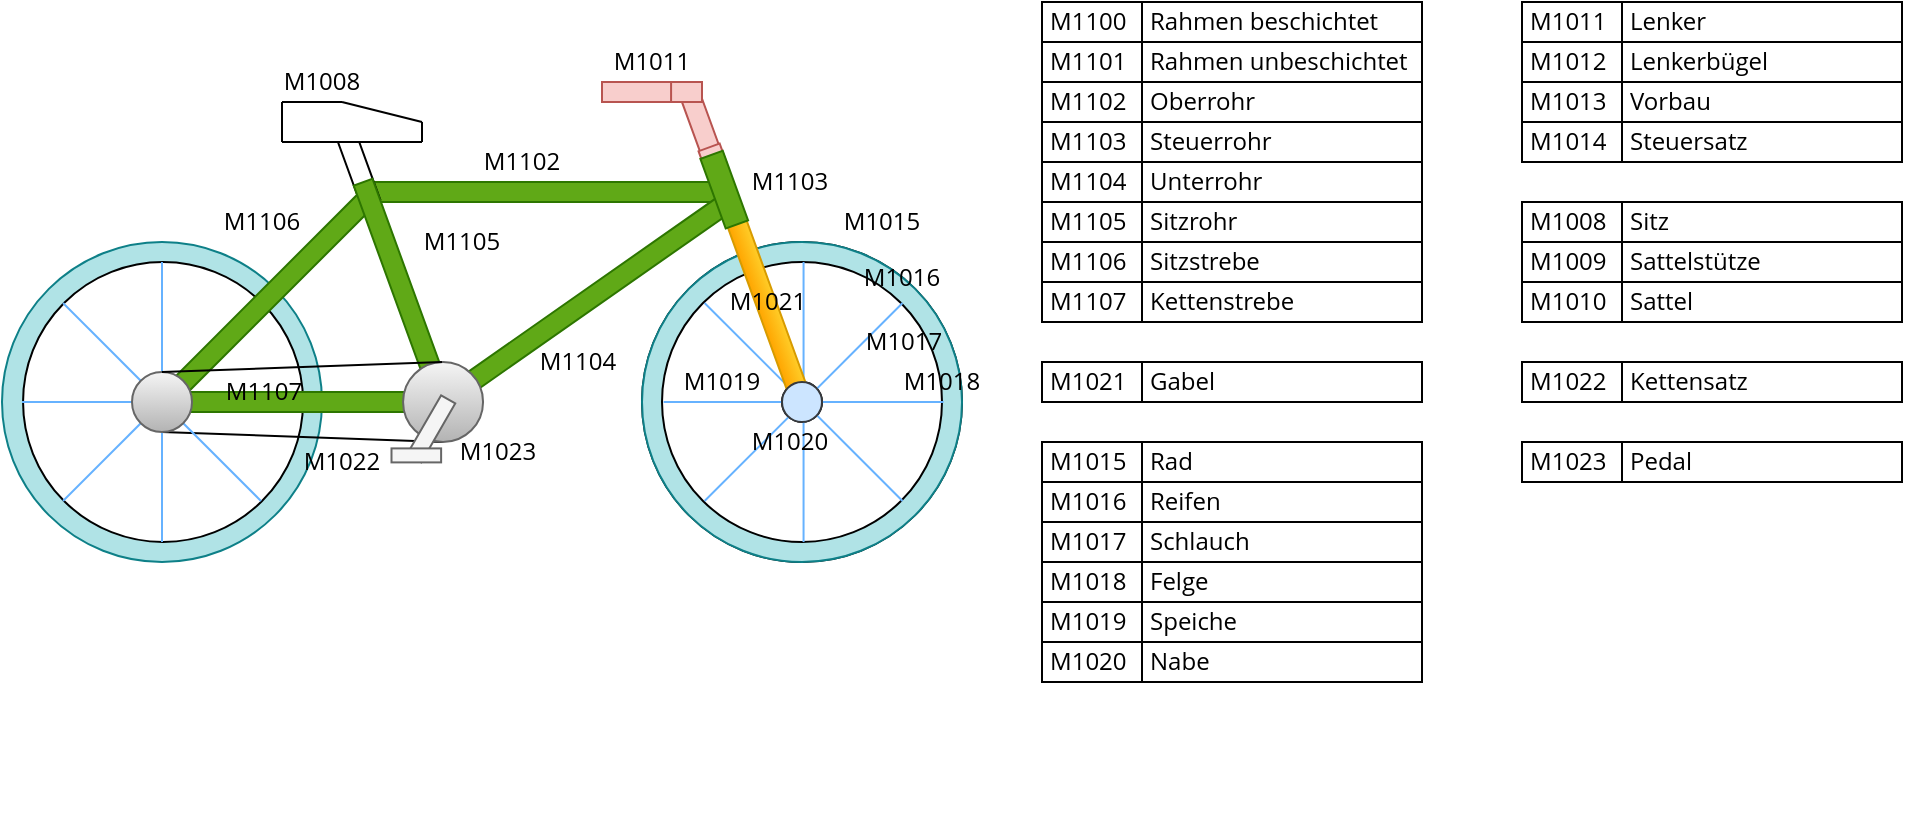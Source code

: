 <mxfile version="13.7.9" type="device"><diagram id="Yoz18WrX2JiBd4pSXsbw" name="Seite-1"><mxGraphModel dx="1102" dy="574" grid="1" gridSize="10" guides="1" tooltips="1" connect="1" arrows="1" fold="1" page="1" pageScale="1" pageWidth="827" pageHeight="1169" math="0" shadow="0"><root><mxCell id="0"/><mxCell id="1" parent="0"/><mxCell id="HeZasuppvlBoS_Fop48x-3" value="" style="rounded=0;whiteSpace=wrap;html=1;align=left;rotation=70;fillColor=#f8cecc;strokeColor=#b85450;fontFamily=Open Sans;fontSize=12;" parent="1" vertex="1"><mxGeometry x="371.49" y="141.18" width="39.4" height="10" as="geometry"/></mxCell><mxCell id="tsj-NuK7oHNZiTiSbq7v-39" value="" style="rounded=0;whiteSpace=wrap;html=1;align=left;fillColor=#60a917;strokeColor=#2D7600;fontColor=#ffffff;fontFamily=Open Sans;fontSize=12;" parent="1" vertex="1"><mxGeometry x="220" y="170" width="180" height="10" as="geometry"/></mxCell><mxCell id="tsj-NuK7oHNZiTiSbq7v-5" value="" style="group;fontFamily=Open Sans;fontSize=12;" parent="1" vertex="1" connectable="0"><mxGeometry x="360" y="200" width="170" height="160" as="geometry"/></mxCell><mxCell id="tsj-NuK7oHNZiTiSbq7v-6" value="" style="ellipse;whiteSpace=wrap;html=1;aspect=fixed;fontFamily=Open Sans;fontSize=12;" parent="tsj-NuK7oHNZiTiSbq7v-5" vertex="1"><mxGeometry width="160" height="160" as="geometry"/></mxCell><mxCell id="tsj-NuK7oHNZiTiSbq7v-7" value="" style="ellipse;whiteSpace=wrap;html=1;aspect=fixed;fontFamily=Open Sans;fontSize=12;" parent="tsj-NuK7oHNZiTiSbq7v-5" vertex="1"><mxGeometry x="10" y="10" width="140" height="140" as="geometry"/></mxCell><mxCell id="tsj-NuK7oHNZiTiSbq7v-12" value="2" style="group;fontFamily=Open Sans;fontSize=12;" parent="tsj-NuK7oHNZiTiSbq7v-5" vertex="1" connectable="0"><mxGeometry width="170" height="160" as="geometry"/></mxCell><mxCell id="tsj-NuK7oHNZiTiSbq7v-13" value="" style="ellipse;whiteSpace=wrap;html=1;aspect=fixed;fillColor=#b0e3e6;strokeColor=#0e8088;fontFamily=Open Sans;fontSize=12;" parent="tsj-NuK7oHNZiTiSbq7v-12" vertex="1"><mxGeometry width="160" height="160" as="geometry"/></mxCell><mxCell id="tsj-NuK7oHNZiTiSbq7v-14" value="" style="ellipse;whiteSpace=wrap;html=1;aspect=fixed;fontFamily=Open Sans;fontSize=12;" parent="tsj-NuK7oHNZiTiSbq7v-12" vertex="1"><mxGeometry x="10" y="10" width="140" height="140" as="geometry"/></mxCell><mxCell id="tsj-NuK7oHNZiTiSbq7v-15" value="" style="ellipse;whiteSpace=wrap;html=1;aspect=fixed;fontFamily=Open Sans;fontSize=12;" parent="tsj-NuK7oHNZiTiSbq7v-12" vertex="1"><mxGeometry x="70" y="70" width="20" height="20" as="geometry"/></mxCell><mxCell id="HeZasuppvlBoS_Fop48x-28" value="" style="group;fontFamily=Open Sans;fontSize=12;" parent="tsj-NuK7oHNZiTiSbq7v-12" vertex="1" connectable="0"><mxGeometry x="10.78" y="10" width="140" height="140" as="geometry"/></mxCell><mxCell id="HeZasuppvlBoS_Fop48x-29" value="" style="endArrow=none;html=1;exitX=0;exitY=1;exitDx=0;exitDy=0;entryX=1;entryY=0;entryDx=0;entryDy=0;strokeColor=#66B2FF;fontFamily=Open Sans;fontSize=12;" parent="HeZasuppvlBoS_Fop48x-28" edge="1"><mxGeometry width="50" height="50" relative="1" as="geometry"><mxPoint x="20.503" y="119.497" as="sourcePoint"/><mxPoint x="119.497" y="20.503" as="targetPoint"/></mxGeometry></mxCell><mxCell id="HeZasuppvlBoS_Fop48x-30" value="" style="endArrow=none;html=1;entryX=0;entryY=0;entryDx=0;entryDy=0;exitX=1;exitY=1;exitDx=0;exitDy=0;strokeColor=#66B2FF;fontFamily=Open Sans;fontSize=12;" parent="HeZasuppvlBoS_Fop48x-28" edge="1"><mxGeometry width="50" height="50" relative="1" as="geometry"><mxPoint x="119.497" y="119.497" as="sourcePoint"/><mxPoint x="20.503" y="20.503" as="targetPoint"/></mxGeometry></mxCell><mxCell id="HeZasuppvlBoS_Fop48x-31" value="" style="endArrow=none;html=1;exitX=0;exitY=0.5;exitDx=0;exitDy=0;entryX=1;entryY=0.5;entryDx=0;entryDy=0;strokeColor=#66B2FF;fontFamily=Open Sans;fontSize=12;" parent="HeZasuppvlBoS_Fop48x-28" edge="1"><mxGeometry width="50" height="50" relative="1" as="geometry"><mxPoint y="70" as="sourcePoint"/><mxPoint x="140" y="70" as="targetPoint"/></mxGeometry></mxCell><mxCell id="HeZasuppvlBoS_Fop48x-32" value="" style="endArrow=none;html=1;entryX=0.5;entryY=0;entryDx=0;entryDy=0;exitX=0.5;exitY=1;exitDx=0;exitDy=0;strokeColor=#66B2FF;fontFamily=Open Sans;fontSize=12;" parent="HeZasuppvlBoS_Fop48x-28" edge="1"><mxGeometry width="50" height="50" relative="1" as="geometry"><mxPoint x="70" y="140" as="sourcePoint"/><mxPoint x="70" as="targetPoint"/></mxGeometry></mxCell><mxCell id="tsj-NuK7oHNZiTiSbq7v-25" value="" style="rounded=0;whiteSpace=wrap;html=1;align=left;rotation=70;gradientColor=#ffa500;fillColor=#ffcd28;strokeColor=#d79b00;fontFamily=Open Sans;fontSize=12;" parent="tsj-NuK7oHNZiTiSbq7v-12" vertex="1"><mxGeometry x="10.78" y="27.56" width="103.92" height="10" as="geometry"/></mxCell><mxCell id="tsj-NuK7oHNZiTiSbq7v-65" value="" style="ellipse;whiteSpace=wrap;html=1;aspect=fixed;align=left;fillColor=#cce5ff;strokeColor=#36393d;fontFamily=Open Sans;fontSize=12;" parent="tsj-NuK7oHNZiTiSbq7v-12" vertex="1"><mxGeometry x="70" y="70" width="20" height="20" as="geometry"/></mxCell><mxCell id="X4fpDZaA_0dJKyTyH7Ew-74" value="&lt;span style=&quot;text-align: left&quot;&gt;M1017&lt;/span&gt;" style="text;html=1;strokeColor=none;fillColor=none;align=center;verticalAlign=middle;whiteSpace=wrap;rounded=0;fontFamily=Open Sans;fontSize=12;" parent="tsj-NuK7oHNZiTiSbq7v-12" vertex="1"><mxGeometry x="110.78" y="40" width="40" height="20" as="geometry"/></mxCell><mxCell id="X4fpDZaA_0dJKyTyH7Ew-75" value="&lt;span style=&quot;text-align: left&quot;&gt;M1019&lt;/span&gt;" style="text;html=1;strokeColor=none;fillColor=none;align=center;verticalAlign=middle;whiteSpace=wrap;rounded=0;fontFamily=Open Sans;fontSize=12;" parent="tsj-NuK7oHNZiTiSbq7v-12" vertex="1"><mxGeometry x="20" y="60" width="40" height="20" as="geometry"/></mxCell><mxCell id="X4fpDZaA_0dJKyTyH7Ew-100" value="&lt;span style=&quot;text-align: left&quot;&gt;M1016&lt;/span&gt;" style="text;html=1;strokeColor=none;fillColor=none;align=center;verticalAlign=middle;whiteSpace=wrap;rounded=0;fontFamily=Open Sans;fontSize=12;" parent="tsj-NuK7oHNZiTiSbq7v-12" vertex="1"><mxGeometry x="110" y="7.56" width="40" height="20" as="geometry"/></mxCell><mxCell id="X4fpDZaA_0dJKyTyH7Ew-102" value="&lt;span style=&quot;text-align: left&quot;&gt;M1020&lt;/span&gt;" style="text;html=1;strokeColor=none;fillColor=none;align=center;verticalAlign=middle;whiteSpace=wrap;rounded=0;fontFamily=Open Sans;fontSize=12;" parent="tsj-NuK7oHNZiTiSbq7v-12" vertex="1"><mxGeometry x="54" y="90" width="40" height="20" as="geometry"/></mxCell><mxCell id="X4fpDZaA_0dJKyTyH7Ew-185" value="&lt;span style=&quot;text-align: left&quot;&gt;M1021&lt;/span&gt;" style="text;html=1;strokeColor=none;fillColor=none;align=center;verticalAlign=middle;whiteSpace=wrap;rounded=0;fontFamily=Open Sans;fontSize=12;" parent="tsj-NuK7oHNZiTiSbq7v-12" vertex="1"><mxGeometry x="42.74" y="20" width="40" height="20" as="geometry"/></mxCell><mxCell id="UqlRWwX7aSfccptAzVpu-13" value="&lt;span style=&quot;text-align: left&quot;&gt;M1018&lt;/span&gt;" style="text;html=1;strokeColor=none;fillColor=none;align=center;verticalAlign=middle;whiteSpace=wrap;rounded=0;fontFamily=Open Sans;fontSize=12;" vertex="1" parent="tsj-NuK7oHNZiTiSbq7v-12"><mxGeometry x="130" y="60" width="40" height="20" as="geometry"/></mxCell><mxCell id="tsj-NuK7oHNZiTiSbq7v-4" value="" style="group" parent="1" vertex="1" connectable="0"><mxGeometry x="40" y="200" width="400" height="290" as="geometry"/></mxCell><mxCell id="HeZasuppvlBoS_Fop48x-4" value="" style="rounded=0;whiteSpace=wrap;html=1;align=left;rotation=70;fontFamily=Open Sans;fontSize=12;" parent="tsj-NuK7oHNZiTiSbq7v-4" vertex="1"><mxGeometry x="159.56" y="-41.93" width="37" height="10" as="geometry"/></mxCell><mxCell id="tsj-NuK7oHNZiTiSbq7v-2" value="" style="ellipse;whiteSpace=wrap;html=1;aspect=fixed;fillColor=#b0e3e6;strokeColor=#0e8088;" parent="tsj-NuK7oHNZiTiSbq7v-4" vertex="1"><mxGeometry width="160" height="160" as="geometry"/></mxCell><mxCell id="tsj-NuK7oHNZiTiSbq7v-3" value="" style="ellipse;whiteSpace=wrap;html=1;aspect=fixed;" parent="tsj-NuK7oHNZiTiSbq7v-4" vertex="1"><mxGeometry x="10.526" y="10" width="140" height="140" as="geometry"/></mxCell><mxCell id="tsj-NuK7oHNZiTiSbq7v-19" value="" style="ellipse;whiteSpace=wrap;html=1;aspect=fixed;fontFamily=Open Sans;fontSize=12;" parent="tsj-NuK7oHNZiTiSbq7v-4" vertex="1"><mxGeometry x="70.53" y="70" width="20" height="20" as="geometry"/></mxCell><mxCell id="tsj-NuK7oHNZiTiSbq7v-33" value="" style="ellipse;whiteSpace=wrap;html=1;aspect=fixed;fontFamily=Open Sans;fontSize=12;" parent="tsj-NuK7oHNZiTiSbq7v-4" vertex="1"><mxGeometry x="210.53" y="70" width="20" height="20" as="geometry"/></mxCell><mxCell id="tsj-NuK7oHNZiTiSbq7v-43" value="" style="rounded=0;whiteSpace=wrap;html=1;align=left;rotation=-35;fillColor=#60a917;strokeColor=#2D7600;fontColor=#ffffff;fontFamily=Open Sans;fontSize=12;" parent="tsj-NuK7oHNZiTiSbq7v-4" vertex="1"><mxGeometry x="210.42" y="24.2" width="164.68" height="10" as="geometry"/></mxCell><mxCell id="tsj-NuK7oHNZiTiSbq7v-53" value="&lt;span style=&quot;text-align: left&quot;&gt;M1104&lt;/span&gt;" style="text;html=1;strokeColor=none;fillColor=none;align=center;verticalAlign=middle;whiteSpace=wrap;rounded=0;fontFamily=Open Sans;fontSize=12;" parent="tsj-NuK7oHNZiTiSbq7v-4" vertex="1"><mxGeometry x="267.72" y="50" width="40" height="20" as="geometry"/></mxCell><mxCell id="HeZasuppvlBoS_Fop48x-6" value="" style="endArrow=none;html=1;exitX=0.5;exitY=1;exitDx=0;exitDy=0;entryX=0.5;entryY=1;entryDx=0;entryDy=0;fontFamily=Open Sans;fontSize=12;" parent="tsj-NuK7oHNZiTiSbq7v-4" source="tsj-NuK7oHNZiTiSbq7v-45" target="tsj-NuK7oHNZiTiSbq7v-44" edge="1"><mxGeometry width="50" height="50" relative="1" as="geometry"><mxPoint x="70.53" y="105" as="sourcePoint"/><mxPoint x="210.53" y="105" as="targetPoint"/></mxGeometry></mxCell><mxCell id="HeZasuppvlBoS_Fop48x-23" value="" style="group" parent="tsj-NuK7oHNZiTiSbq7v-4" vertex="1" connectable="0"><mxGeometry x="10" y="10" width="140" height="140" as="geometry"/></mxCell><mxCell id="HeZasuppvlBoS_Fop48x-24" value="" style="endArrow=none;html=1;exitX=0;exitY=1;exitDx=0;exitDy=0;entryX=1;entryY=0;entryDx=0;entryDy=0;strokeColor=#66B2FF;" parent="HeZasuppvlBoS_Fop48x-23" edge="1"><mxGeometry width="50" height="50" relative="1" as="geometry"><mxPoint x="20.503" y="119.497" as="sourcePoint"/><mxPoint x="119.497" y="20.503" as="targetPoint"/></mxGeometry></mxCell><mxCell id="HeZasuppvlBoS_Fop48x-25" value="" style="endArrow=none;html=1;entryX=0;entryY=0;entryDx=0;entryDy=0;exitX=1;exitY=1;exitDx=0;exitDy=0;strokeColor=#66B2FF;" parent="HeZasuppvlBoS_Fop48x-23" edge="1"><mxGeometry width="50" height="50" relative="1" as="geometry"><mxPoint x="119.497" y="119.497" as="sourcePoint"/><mxPoint x="20.503" y="20.503" as="targetPoint"/></mxGeometry></mxCell><mxCell id="HeZasuppvlBoS_Fop48x-26" value="" style="endArrow=none;html=1;exitX=0;exitY=0.5;exitDx=0;exitDy=0;entryX=1;entryY=0.5;entryDx=0;entryDy=0;strokeColor=#66B2FF;" parent="HeZasuppvlBoS_Fop48x-23" edge="1"><mxGeometry width="50" height="50" relative="1" as="geometry"><mxPoint y="70" as="sourcePoint"/><mxPoint x="140" y="70" as="targetPoint"/></mxGeometry></mxCell><mxCell id="HeZasuppvlBoS_Fop48x-27" value="" style="endArrow=none;html=1;entryX=0.5;entryY=0;entryDx=0;entryDy=0;exitX=0.5;exitY=1;exitDx=0;exitDy=0;strokeColor=#66B2FF;fontFamily=Open Sans;fontSize=12;" parent="HeZasuppvlBoS_Fop48x-23" edge="1"><mxGeometry width="50" height="50" relative="1" as="geometry"><mxPoint x="70" y="140" as="sourcePoint"/><mxPoint x="70" as="targetPoint"/></mxGeometry></mxCell><mxCell id="tsj-NuK7oHNZiTiSbq7v-37" value="" style="rounded=0;whiteSpace=wrap;html=1;align=left;rotation=-45;fillColor=#60a917;strokeColor=#2D7600;fontColor=#ffffff;fontFamily=Open Sans;fontSize=12;" parent="tsj-NuK7oHNZiTiSbq7v-4" vertex="1"><mxGeometry x="59.63" y="22.88" width="147" height="10" as="geometry"/></mxCell><mxCell id="tsj-NuK7oHNZiTiSbq7v-21" value="" style="rounded=0;whiteSpace=wrap;html=1;fillColor=#60a917;strokeColor=#2D7600;fontColor=#ffffff;fontFamily=Open Sans;fontSize=12;" parent="tsj-NuK7oHNZiTiSbq7v-4" vertex="1"><mxGeometry x="90.53" y="75" width="120" height="10" as="geometry"/></mxCell><mxCell id="tsj-NuK7oHNZiTiSbq7v-45" value="" style="ellipse;whiteSpace=wrap;html=1;aspect=fixed;align=left;fillColor=#f5f5f5;strokeColor=#666666;gradientColor=#b3b3b3;fontFamily=Open Sans;fontSize=12;" parent="tsj-NuK7oHNZiTiSbq7v-4" vertex="1"><mxGeometry x="65" y="65" width="30" height="30" as="geometry"/></mxCell><mxCell id="tsj-NuK7oHNZiTiSbq7v-64" value="&lt;span style=&quot;text-align: left&quot;&gt;M1107&lt;/span&gt;" style="text;html=1;strokeColor=none;fillColor=none;align=center;verticalAlign=middle;whiteSpace=wrap;rounded=0;fontFamily=Open Sans;fontSize=12;" parent="tsj-NuK7oHNZiTiSbq7v-4" vertex="1"><mxGeometry x="110.53" y="65" width="40" height="20" as="geometry"/></mxCell><mxCell id="tsj-NuK7oHNZiTiSbq7v-34" value="" style="rounded=0;whiteSpace=wrap;html=1;align=left;rotation=70;fillColor=#60a917;strokeColor=#2D7600;fontColor=#ffffff;fontFamily=Open Sans;fontSize=12;" parent="tsj-NuK7oHNZiTiSbq7v-4" vertex="1"><mxGeometry x="141.82" y="20.38" width="117.72" height="10" as="geometry"/></mxCell><mxCell id="tsj-NuK7oHNZiTiSbq7v-44" value="" style="ellipse;whiteSpace=wrap;html=1;aspect=fixed;align=left;fillColor=#f5f5f5;strokeColor=#666666;gradientColor=#b3b3b3;fontFamily=Open Sans;fontSize=12;" parent="tsj-NuK7oHNZiTiSbq7v-4" vertex="1"><mxGeometry x="200.53" y="60" width="40" height="40" as="geometry"/></mxCell><mxCell id="X4fpDZaA_0dJKyTyH7Ew-140" value="&lt;span style=&quot;text-align: left&quot;&gt;M1022&lt;/span&gt;" style="text;html=1;strokeColor=none;fillColor=none;align=center;verticalAlign=middle;whiteSpace=wrap;rounded=0;fontFamily=Open Sans;fontSize=12;" parent="tsj-NuK7oHNZiTiSbq7v-4" vertex="1"><mxGeometry x="150" y="100" width="40" height="20" as="geometry"/></mxCell><mxCell id="X4fpDZaA_0dJKyTyH7Ew-184" value="&lt;span style=&quot;text-align: left&quot;&gt;M1023&lt;/span&gt;" style="text;html=1;strokeColor=none;fillColor=none;align=center;verticalAlign=middle;whiteSpace=wrap;rounded=0;fontFamily=Open Sans;fontSize=12;" parent="tsj-NuK7oHNZiTiSbq7v-4" vertex="1"><mxGeometry x="227.72" y="95" width="40" height="20" as="geometry"/></mxCell><mxCell id="UqlRWwX7aSfccptAzVpu-2" value="" style="rounded=0;whiteSpace=wrap;html=1;direction=west;rotation=30;fillColor=#f5f5f5;strokeColor=#666666;fontColor=#333333;" vertex="1" parent="tsj-NuK7oHNZiTiSbq7v-4"><mxGeometry x="210.5" y="76.4" width="8.18" height="34" as="geometry"/></mxCell><mxCell id="UqlRWwX7aSfccptAzVpu-11" value="" style="rounded=0;whiteSpace=wrap;html=1;direction=west;rotation=0;fillColor=#f5f5f5;strokeColor=#666666;fontColor=#333333;" vertex="1" parent="tsj-NuK7oHNZiTiSbq7v-4"><mxGeometry x="194.75" y="103.2" width="24.81" height="7" as="geometry"/></mxCell><mxCell id="tsj-NuK7oHNZiTiSbq7v-32" value="&lt;span style=&quot;text-align: left&quot;&gt;M1103&lt;/span&gt;" style="text;html=1;strokeColor=none;fillColor=none;align=center;verticalAlign=middle;whiteSpace=wrap;rounded=0;fontFamily=Open Sans;fontSize=12;" parent="1" vertex="1"><mxGeometry x="414" y="160" width="40" height="20" as="geometry"/></mxCell><mxCell id="tsj-NuK7oHNZiTiSbq7v-46" value="" style="rounded=0;whiteSpace=wrap;html=1;align=left;fillColor=#f8cecc;strokeColor=#b85450;fontFamily=Open Sans;fontSize=12;" parent="1" vertex="1"><mxGeometry x="340" y="120" width="40" height="10" as="geometry"/></mxCell><mxCell id="tsj-NuK7oHNZiTiSbq7v-52" value="&lt;span style=&quot;text-align: left&quot;&gt;M1102&lt;/span&gt;" style="text;html=1;strokeColor=none;fillColor=none;align=center;verticalAlign=middle;whiteSpace=wrap;rounded=0;fontFamily=Open Sans;fontSize=12;" parent="1" vertex="1"><mxGeometry x="280" y="150" width="40" height="20" as="geometry"/></mxCell><mxCell id="tsj-NuK7oHNZiTiSbq7v-54" value="" style="triangle;whiteSpace=wrap;html=1;align=left;strokeColor=none;fontFamily=Open Sans;fontSize=12;" parent="1" vertex="1"><mxGeometry x="210" y="130" width="40" height="20" as="geometry"/></mxCell><mxCell id="tsj-NuK7oHNZiTiSbq7v-55" value="" style="rounded=0;whiteSpace=wrap;html=1;align=left;strokeColor=none;fontFamily=Open Sans;fontSize=12;" parent="1" vertex="1"><mxGeometry x="200" y="140" width="50" height="10" as="geometry"/></mxCell><mxCell id="tsj-NuK7oHNZiTiSbq7v-58" value="" style="endArrow=none;html=1;exitX=0;exitY=1;exitDx=0;exitDy=0;entryX=1;entryY=1;entryDx=0;entryDy=0;fontFamily=Open Sans;fontSize=12;" parent="1" target="tsj-NuK7oHNZiTiSbq7v-55" edge="1"><mxGeometry width="50" height="50" relative="1" as="geometry"><mxPoint x="180" y="150" as="sourcePoint"/><mxPoint x="310" y="140" as="targetPoint"/></mxGeometry></mxCell><mxCell id="tsj-NuK7oHNZiTiSbq7v-59" value="" style="endArrow=none;html=1;entryX=1;entryY=0;entryDx=0;entryDy=0;fontFamily=Open Sans;fontSize=12;" parent="1" target="tsj-NuK7oHNZiTiSbq7v-55" edge="1"><mxGeometry width="50" height="50" relative="1" as="geometry"><mxPoint x="250" y="150" as="sourcePoint"/><mxPoint x="310" y="140" as="targetPoint"/></mxGeometry></mxCell><mxCell id="tsj-NuK7oHNZiTiSbq7v-60" value="" style="endArrow=none;html=1;fontFamily=Open Sans;fontSize=12;" parent="1" edge="1"><mxGeometry width="50" height="50" relative="1" as="geometry"><mxPoint x="180" y="150" as="sourcePoint"/><mxPoint x="180" y="130" as="targetPoint"/></mxGeometry></mxCell><mxCell id="tsj-NuK7oHNZiTiSbq7v-61" value="" style="endArrow=none;html=1;fontFamily=Open Sans;fontSize=12;" parent="1" edge="1"><mxGeometry width="50" height="50" relative="1" as="geometry"><mxPoint x="180" y="130" as="sourcePoint"/><mxPoint x="210" y="130" as="targetPoint"/></mxGeometry></mxCell><mxCell id="tsj-NuK7oHNZiTiSbq7v-62" value="" style="endArrow=none;html=1;fontFamily=Open Sans;fontSize=12;" parent="1" edge="1"><mxGeometry width="50" height="50" relative="1" as="geometry"><mxPoint x="210" y="130" as="sourcePoint"/><mxPoint x="250" y="140" as="targetPoint"/></mxGeometry></mxCell><mxCell id="HeZasuppvlBoS_Fop48x-5" value="" style="endArrow=none;html=1;exitX=0.5;exitY=0;exitDx=0;exitDy=0;fontFamily=Open Sans;fontSize=12;" parent="1" source="tsj-NuK7oHNZiTiSbq7v-45" edge="1"><mxGeometry width="50" height="50" relative="1" as="geometry"><mxPoint x="280" y="340" as="sourcePoint"/><mxPoint x="260" y="260" as="targetPoint"/></mxGeometry></mxCell><mxCell id="X4fpDZaA_0dJKyTyH7Ew-138" value="&lt;span style=&quot;text-align: left&quot;&gt;M1011&lt;/span&gt;" style="text;html=1;strokeColor=none;fillColor=none;align=center;verticalAlign=middle;whiteSpace=wrap;rounded=0;fontFamily=Open Sans;fontSize=12;" parent="1" vertex="1"><mxGeometry x="350" y="100" width="30" height="20" as="geometry"/></mxCell><mxCell id="X4fpDZaA_0dJKyTyH7Ew-139" value="&lt;span style=&quot;text-align: left&quot;&gt;M1008&lt;/span&gt;" style="text;html=1;strokeColor=none;fillColor=none;align=center;verticalAlign=middle;whiteSpace=wrap;rounded=0;fontFamily=Open Sans;fontSize=12;" parent="1" vertex="1"><mxGeometry x="180" y="110" width="40" height="20" as="geometry"/></mxCell><mxCell id="X4fpDZaA_0dJKyTyH7Ew-175" value="" style="rounded=0;whiteSpace=wrap;html=1;align=left;fillColor=#f8cecc;strokeColor=#b85450;fontFamily=Open Sans;fontSize=12;" parent="1" vertex="1"><mxGeometry x="374.54" y="120" width="15.46" height="10" as="geometry"/></mxCell><mxCell id="X4fpDZaA_0dJKyTyH7Ew-176" value="" style="rounded=0;whiteSpace=wrap;html=1;align=left;rotation=70;fillColor=#f8cecc;strokeColor=#b85450;fontFamily=Open Sans;fontSize=12;" parent="1" vertex="1"><mxGeometry x="390.39" y="151.6" width="9.61" height="11.24" as="geometry"/></mxCell><mxCell id="tsj-NuK7oHNZiTiSbq7v-41" value="" style="rounded=0;whiteSpace=wrap;html=1;align=left;rotation=70;fillColor=#60a917;strokeColor=#2D7600;fontColor=#ffffff;fontFamily=Open Sans;fontSize=12;" parent="1" vertex="1"><mxGeometry x="382.61" y="167.89" width="37.01" height="11.9" as="geometry"/></mxCell><mxCell id="X4fpDZaA_0dJKyTyH7Ew-3" value="" style="shape=table;html=1;whiteSpace=wrap;startSize=0;container=1;collapsible=0;childLayout=tableLayout;fontFamily=Open Sans;fontSize=12;align=left;spacingLeft=2;" parent="1" vertex="1"><mxGeometry x="560" y="80" width="190" height="160" as="geometry"/></mxCell><mxCell id="X4fpDZaA_0dJKyTyH7Ew-142" style="shape=partialRectangle;html=1;whiteSpace=wrap;collapsible=0;dropTarget=0;pointerEvents=0;fillColor=none;top=0;left=0;bottom=0;right=0;points=[[0,0.5],[1,0.5]];portConstraint=eastwest;fontFamily=Open Sans;align=left;spacingLeft=2;" parent="X4fpDZaA_0dJKyTyH7Ew-3" vertex="1"><mxGeometry width="190" height="20" as="geometry"/></mxCell><mxCell id="X4fpDZaA_0dJKyTyH7Ew-143" value="M1100" style="shape=partialRectangle;html=1;whiteSpace=wrap;connectable=0;fillColor=none;top=0;left=0;bottom=0;right=0;overflow=hidden;fontStyle=0;fontFamily=Open Sans;align=left;spacingLeft=2;" parent="X4fpDZaA_0dJKyTyH7Ew-142" vertex="1"><mxGeometry width="50" height="20" as="geometry"/></mxCell><mxCell id="X4fpDZaA_0dJKyTyH7Ew-144" value="Rahmen beschichtet" style="shape=partialRectangle;html=1;whiteSpace=wrap;connectable=0;fillColor=none;top=0;left=0;bottom=0;right=0;overflow=hidden;fontStyle=0;fontFamily=Open Sans;align=left;spacingLeft=2;" parent="X4fpDZaA_0dJKyTyH7Ew-142" vertex="1"><mxGeometry x="50" width="140" height="20" as="geometry"/></mxCell><mxCell id="X4fpDZaA_0dJKyTyH7Ew-4" value="" style="shape=partialRectangle;html=1;whiteSpace=wrap;collapsible=0;dropTarget=0;pointerEvents=0;fillColor=none;top=0;left=0;bottom=0;right=0;points=[[0,0.5],[1,0.5]];portConstraint=eastwest;fontFamily=Open Sans;align=left;spacingLeft=2;" parent="X4fpDZaA_0dJKyTyH7Ew-3" vertex="1"><mxGeometry y="20" width="190" height="20" as="geometry"/></mxCell><mxCell id="X4fpDZaA_0dJKyTyH7Ew-5" value="M1101" style="shape=partialRectangle;html=1;whiteSpace=wrap;connectable=0;fillColor=none;top=0;left=0;bottom=0;right=0;overflow=hidden;fontStyle=0;fontFamily=Open Sans;align=left;spacingLeft=2;" parent="X4fpDZaA_0dJKyTyH7Ew-4" vertex="1"><mxGeometry width="50" height="20" as="geometry"/></mxCell><mxCell id="X4fpDZaA_0dJKyTyH7Ew-7" value="Rahmen unbeschichtet" style="shape=partialRectangle;html=1;whiteSpace=wrap;connectable=0;fillColor=none;top=0;left=0;bottom=0;right=0;overflow=hidden;fontStyle=0;fontFamily=Open Sans;align=left;spacingLeft=2;" parent="X4fpDZaA_0dJKyTyH7Ew-4" vertex="1"><mxGeometry x="50" width="140" height="20" as="geometry"/></mxCell><mxCell id="X4fpDZaA_0dJKyTyH7Ew-8" value="" style="shape=partialRectangle;html=1;whiteSpace=wrap;collapsible=0;dropTarget=0;pointerEvents=0;fillColor=none;top=0;left=0;bottom=0;right=0;points=[[0,0.5],[1,0.5]];portConstraint=eastwest;fontFamily=Open Sans;align=left;spacingLeft=2;" parent="X4fpDZaA_0dJKyTyH7Ew-3" vertex="1"><mxGeometry y="40" width="190" height="20" as="geometry"/></mxCell><mxCell id="X4fpDZaA_0dJKyTyH7Ew-9" value="M1102" style="shape=partialRectangle;html=1;whiteSpace=wrap;connectable=0;fillColor=none;top=0;left=0;bottom=0;right=0;overflow=hidden;fontFamily=Open Sans;align=left;spacingLeft=2;" parent="X4fpDZaA_0dJKyTyH7Ew-8" vertex="1"><mxGeometry width="50" height="20" as="geometry"/></mxCell><mxCell id="X4fpDZaA_0dJKyTyH7Ew-11" value="Oberrohr" style="shape=partialRectangle;html=1;whiteSpace=wrap;connectable=0;fillColor=none;top=0;left=0;bottom=0;right=0;overflow=hidden;fontFamily=Open Sans;align=left;spacingLeft=2;" parent="X4fpDZaA_0dJKyTyH7Ew-8" vertex="1"><mxGeometry x="50" width="140" height="20" as="geometry"/></mxCell><mxCell id="X4fpDZaA_0dJKyTyH7Ew-12" value="" style="shape=partialRectangle;html=1;whiteSpace=wrap;collapsible=0;dropTarget=0;pointerEvents=0;fillColor=none;top=0;left=0;bottom=0;right=0;points=[[0,0.5],[1,0.5]];portConstraint=eastwest;fontFamily=Open Sans;align=left;spacingLeft=2;" parent="X4fpDZaA_0dJKyTyH7Ew-3" vertex="1"><mxGeometry y="60" width="190" height="20" as="geometry"/></mxCell><mxCell id="X4fpDZaA_0dJKyTyH7Ew-13" value="M1103" style="shape=partialRectangle;html=1;whiteSpace=wrap;connectable=0;fillColor=none;top=0;left=0;bottom=0;right=0;overflow=hidden;fontFamily=Open Sans;align=left;spacingLeft=2;" parent="X4fpDZaA_0dJKyTyH7Ew-12" vertex="1"><mxGeometry width="50" height="20" as="geometry"/></mxCell><mxCell id="X4fpDZaA_0dJKyTyH7Ew-15" value="Steuerrohr" style="shape=partialRectangle;html=1;whiteSpace=wrap;connectable=0;fillColor=none;top=0;left=0;bottom=0;right=0;overflow=hidden;fontFamily=Open Sans;align=left;spacingLeft=2;" parent="X4fpDZaA_0dJKyTyH7Ew-12" vertex="1"><mxGeometry x="50" width="140" height="20" as="geometry"/></mxCell><mxCell id="X4fpDZaA_0dJKyTyH7Ew-16" style="shape=partialRectangle;html=1;whiteSpace=wrap;collapsible=0;dropTarget=0;pointerEvents=0;fillColor=none;top=0;left=0;bottom=0;right=0;points=[[0,0.5],[1,0.5]];portConstraint=eastwest;fontFamily=Open Sans;align=left;spacingLeft=2;" parent="X4fpDZaA_0dJKyTyH7Ew-3" vertex="1"><mxGeometry y="80" width="190" height="20" as="geometry"/></mxCell><mxCell id="X4fpDZaA_0dJKyTyH7Ew-17" value="M1104" style="shape=partialRectangle;html=1;whiteSpace=wrap;connectable=0;fillColor=none;top=0;left=0;bottom=0;right=0;overflow=hidden;fontFamily=Open Sans;align=left;spacingLeft=2;" parent="X4fpDZaA_0dJKyTyH7Ew-16" vertex="1"><mxGeometry width="50" height="20" as="geometry"/></mxCell><mxCell id="X4fpDZaA_0dJKyTyH7Ew-18" value="Unterrohr" style="shape=partialRectangle;html=1;whiteSpace=wrap;connectable=0;fillColor=none;top=0;left=0;bottom=0;right=0;overflow=hidden;fontFamily=Open Sans;align=left;spacingLeft=2;" parent="X4fpDZaA_0dJKyTyH7Ew-16" vertex="1"><mxGeometry x="50" width="140" height="20" as="geometry"/></mxCell><mxCell id="X4fpDZaA_0dJKyTyH7Ew-19" style="shape=partialRectangle;html=1;whiteSpace=wrap;collapsible=0;dropTarget=0;pointerEvents=0;fillColor=none;top=0;left=0;bottom=0;right=0;points=[[0,0.5],[1,0.5]];portConstraint=eastwest;fontFamily=Open Sans;align=left;spacingLeft=2;" parent="X4fpDZaA_0dJKyTyH7Ew-3" vertex="1"><mxGeometry y="100" width="190" height="20" as="geometry"/></mxCell><mxCell id="X4fpDZaA_0dJKyTyH7Ew-20" value="M1105" style="shape=partialRectangle;html=1;whiteSpace=wrap;connectable=0;fillColor=none;top=0;left=0;bottom=0;right=0;overflow=hidden;fontFamily=Open Sans;align=left;spacingLeft=2;" parent="X4fpDZaA_0dJKyTyH7Ew-19" vertex="1"><mxGeometry width="50" height="20" as="geometry"/></mxCell><mxCell id="X4fpDZaA_0dJKyTyH7Ew-21" value="Sitzrohr" style="shape=partialRectangle;html=1;whiteSpace=wrap;connectable=0;fillColor=none;top=0;left=0;bottom=0;right=0;overflow=hidden;fontFamily=Open Sans;align=left;spacingLeft=2;" parent="X4fpDZaA_0dJKyTyH7Ew-19" vertex="1"><mxGeometry x="50" width="140" height="20" as="geometry"/></mxCell><mxCell id="X4fpDZaA_0dJKyTyH7Ew-22" style="shape=partialRectangle;html=1;whiteSpace=wrap;collapsible=0;dropTarget=0;pointerEvents=0;fillColor=none;top=0;left=0;bottom=0;right=0;points=[[0,0.5],[1,0.5]];portConstraint=eastwest;fontFamily=Open Sans;align=left;spacingLeft=2;" parent="X4fpDZaA_0dJKyTyH7Ew-3" vertex="1"><mxGeometry y="120" width="190" height="20" as="geometry"/></mxCell><mxCell id="X4fpDZaA_0dJKyTyH7Ew-23" value="M1106" style="shape=partialRectangle;html=1;whiteSpace=wrap;connectable=0;fillColor=none;top=0;left=0;bottom=0;right=0;overflow=hidden;fontFamily=Open Sans;align=left;spacingLeft=2;" parent="X4fpDZaA_0dJKyTyH7Ew-22" vertex="1"><mxGeometry width="50" height="20" as="geometry"/></mxCell><mxCell id="X4fpDZaA_0dJKyTyH7Ew-24" value="Sitzstrebe" style="shape=partialRectangle;html=1;whiteSpace=wrap;connectable=0;fillColor=none;top=0;left=0;bottom=0;right=0;overflow=hidden;fontFamily=Open Sans;align=left;spacingLeft=2;" parent="X4fpDZaA_0dJKyTyH7Ew-22" vertex="1"><mxGeometry x="50" width="140" height="20" as="geometry"/></mxCell><mxCell id="X4fpDZaA_0dJKyTyH7Ew-25" style="shape=partialRectangle;html=1;whiteSpace=wrap;collapsible=0;dropTarget=0;pointerEvents=0;fillColor=none;top=0;left=0;bottom=0;right=0;points=[[0,0.5],[1,0.5]];portConstraint=eastwest;fontFamily=Open Sans;align=left;spacingLeft=2;" parent="X4fpDZaA_0dJKyTyH7Ew-3" vertex="1"><mxGeometry y="140" width="190" height="20" as="geometry"/></mxCell><mxCell id="X4fpDZaA_0dJKyTyH7Ew-26" value="M1107" style="shape=partialRectangle;html=1;whiteSpace=wrap;connectable=0;fillColor=none;top=0;left=0;bottom=0;right=0;overflow=hidden;fontFamily=Open Sans;align=left;spacingLeft=2;" parent="X4fpDZaA_0dJKyTyH7Ew-25" vertex="1"><mxGeometry width="50" height="20" as="geometry"/></mxCell><mxCell id="X4fpDZaA_0dJKyTyH7Ew-27" value="Kettenstrebe" style="shape=partialRectangle;html=1;whiteSpace=wrap;connectable=0;fillColor=none;top=0;left=0;bottom=0;right=0;overflow=hidden;fontFamily=Open Sans;align=left;spacingLeft=2;" parent="X4fpDZaA_0dJKyTyH7Ew-25" vertex="1"><mxGeometry x="50" width="140" height="20" as="geometry"/></mxCell><mxCell id="X4fpDZaA_0dJKyTyH7Ew-28" value="" style="shape=table;html=1;whiteSpace=wrap;startSize=0;container=1;collapsible=0;childLayout=tableLayout;fontFamily=Open Sans;fontSize=12;align=left;spacingLeft=2;fontStyle=0" parent="1" vertex="1"><mxGeometry x="560" y="260" width="190" height="20" as="geometry"/></mxCell><mxCell id="X4fpDZaA_0dJKyTyH7Ew-29" value="" style="shape=partialRectangle;html=1;whiteSpace=wrap;collapsible=0;dropTarget=0;pointerEvents=0;fillColor=none;top=0;left=0;bottom=0;right=0;points=[[0,0.5],[1,0.5]];portConstraint=eastwest;fontFamily=Open Sans;align=left;spacingLeft=2;" parent="X4fpDZaA_0dJKyTyH7Ew-28" vertex="1"><mxGeometry width="190" height="20" as="geometry"/></mxCell><mxCell id="X4fpDZaA_0dJKyTyH7Ew-30" value="M1021" style="shape=partialRectangle;html=1;whiteSpace=wrap;connectable=0;fillColor=none;top=0;left=0;bottom=0;right=0;overflow=hidden;fontStyle=0;fontFamily=Open Sans;align=left;spacingLeft=2;" parent="X4fpDZaA_0dJKyTyH7Ew-29" vertex="1"><mxGeometry width="50" height="20" as="geometry"/></mxCell><mxCell id="X4fpDZaA_0dJKyTyH7Ew-31" value="Gabel" style="shape=partialRectangle;html=1;whiteSpace=wrap;connectable=0;fillColor=none;top=0;left=0;bottom=0;right=0;overflow=hidden;fontStyle=0;fontFamily=Open Sans;align=left;spacingLeft=2;" parent="X4fpDZaA_0dJKyTyH7Ew-29" vertex="1"><mxGeometry x="50" width="140" height="20" as="geometry"/></mxCell><mxCell id="X4fpDZaA_0dJKyTyH7Ew-50" value="" style="shape=table;html=1;whiteSpace=wrap;startSize=0;container=1;collapsible=0;childLayout=tableLayout;fontFamily=Open Sans;fontSize=12;align=left;spacingLeft=2;" parent="1" vertex="1"><mxGeometry x="560" y="300" width="190" height="120" as="geometry"/></mxCell><mxCell id="X4fpDZaA_0dJKyTyH7Ew-51" value="" style="shape=partialRectangle;html=1;whiteSpace=wrap;collapsible=0;dropTarget=0;pointerEvents=0;fillColor=none;top=0;left=0;bottom=0;right=0;points=[[0,0.5],[1,0.5]];portConstraint=eastwest;fontFamily=Open Sans;align=left;spacingLeft=2;" parent="X4fpDZaA_0dJKyTyH7Ew-50" vertex="1"><mxGeometry width="190" height="20" as="geometry"/></mxCell><mxCell id="X4fpDZaA_0dJKyTyH7Ew-52" value="M1015" style="shape=partialRectangle;html=1;whiteSpace=wrap;connectable=0;fillColor=none;top=0;left=0;bottom=0;right=0;overflow=hidden;fontStyle=0;fontFamily=Open Sans;align=left;spacingLeft=2;" parent="X4fpDZaA_0dJKyTyH7Ew-51" vertex="1"><mxGeometry width="50" height="20" as="geometry"/></mxCell><mxCell id="X4fpDZaA_0dJKyTyH7Ew-53" value="Rad" style="shape=partialRectangle;html=1;whiteSpace=wrap;connectable=0;fillColor=none;top=0;left=0;bottom=0;right=0;overflow=hidden;fontStyle=0;fontFamily=Open Sans;align=left;spacingLeft=2;" parent="X4fpDZaA_0dJKyTyH7Ew-51" vertex="1"><mxGeometry x="50" width="140" height="20" as="geometry"/></mxCell><mxCell id="X4fpDZaA_0dJKyTyH7Ew-54" value="" style="shape=partialRectangle;html=1;whiteSpace=wrap;collapsible=0;dropTarget=0;pointerEvents=0;fillColor=none;top=0;left=0;bottom=0;right=0;points=[[0,0.5],[1,0.5]];portConstraint=eastwest;fontFamily=Open Sans;align=left;spacingLeft=2;" parent="X4fpDZaA_0dJKyTyH7Ew-50" vertex="1"><mxGeometry y="20" width="190" height="20" as="geometry"/></mxCell><mxCell id="X4fpDZaA_0dJKyTyH7Ew-55" value="M1016" style="shape=partialRectangle;html=1;whiteSpace=wrap;connectable=0;fillColor=none;top=0;left=0;bottom=0;right=0;overflow=hidden;fontFamily=Open Sans;align=left;spacingLeft=2;" parent="X4fpDZaA_0dJKyTyH7Ew-54" vertex="1"><mxGeometry width="50" height="20" as="geometry"/></mxCell><mxCell id="X4fpDZaA_0dJKyTyH7Ew-56" value="Reifen" style="shape=partialRectangle;html=1;whiteSpace=wrap;connectable=0;fillColor=none;top=0;left=0;bottom=0;right=0;overflow=hidden;fontFamily=Open Sans;align=left;spacingLeft=2;" parent="X4fpDZaA_0dJKyTyH7Ew-54" vertex="1"><mxGeometry x="50" width="140" height="20" as="geometry"/></mxCell><mxCell id="X4fpDZaA_0dJKyTyH7Ew-57" value="" style="shape=partialRectangle;html=1;whiteSpace=wrap;collapsible=0;dropTarget=0;pointerEvents=0;fillColor=none;top=0;left=0;bottom=0;right=0;points=[[0,0.5],[1,0.5]];portConstraint=eastwest;fontFamily=Open Sans;align=left;spacingLeft=2;" parent="X4fpDZaA_0dJKyTyH7Ew-50" vertex="1"><mxGeometry y="40" width="190" height="20" as="geometry"/></mxCell><mxCell id="X4fpDZaA_0dJKyTyH7Ew-58" value="M1017" style="shape=partialRectangle;html=1;whiteSpace=wrap;connectable=0;fillColor=none;top=0;left=0;bottom=0;right=0;overflow=hidden;fontFamily=Open Sans;align=left;spacingLeft=2;" parent="X4fpDZaA_0dJKyTyH7Ew-57" vertex="1"><mxGeometry width="50" height="20" as="geometry"/></mxCell><mxCell id="X4fpDZaA_0dJKyTyH7Ew-59" value="Schlauch" style="shape=partialRectangle;html=1;whiteSpace=wrap;connectable=0;fillColor=none;top=0;left=0;bottom=0;right=0;overflow=hidden;fontFamily=Open Sans;align=left;spacingLeft=2;" parent="X4fpDZaA_0dJKyTyH7Ew-57" vertex="1"><mxGeometry x="50" width="140" height="20" as="geometry"/></mxCell><mxCell id="X4fpDZaA_0dJKyTyH7Ew-60" style="shape=partialRectangle;html=1;whiteSpace=wrap;collapsible=0;dropTarget=0;pointerEvents=0;fillColor=none;top=0;left=0;bottom=0;right=0;points=[[0,0.5],[1,0.5]];portConstraint=eastwest;fontFamily=Open Sans;align=left;spacingLeft=2;" parent="X4fpDZaA_0dJKyTyH7Ew-50" vertex="1"><mxGeometry y="60" width="190" height="20" as="geometry"/></mxCell><mxCell id="X4fpDZaA_0dJKyTyH7Ew-61" value="M1018" style="shape=partialRectangle;html=1;whiteSpace=wrap;connectable=0;fillColor=none;top=0;left=0;bottom=0;right=0;overflow=hidden;fontFamily=Open Sans;align=left;spacingLeft=2;" parent="X4fpDZaA_0dJKyTyH7Ew-60" vertex="1"><mxGeometry width="50" height="20" as="geometry"/></mxCell><mxCell id="X4fpDZaA_0dJKyTyH7Ew-62" value="Felge" style="shape=partialRectangle;html=1;whiteSpace=wrap;connectable=0;fillColor=none;top=0;left=0;bottom=0;right=0;overflow=hidden;fontFamily=Open Sans;align=left;spacingLeft=2;" parent="X4fpDZaA_0dJKyTyH7Ew-60" vertex="1"><mxGeometry x="50" width="140" height="20" as="geometry"/></mxCell><mxCell id="X4fpDZaA_0dJKyTyH7Ew-63" style="shape=partialRectangle;html=1;whiteSpace=wrap;collapsible=0;dropTarget=0;pointerEvents=0;fillColor=none;top=0;left=0;bottom=0;right=0;points=[[0,0.5],[1,0.5]];portConstraint=eastwest;fontFamily=Open Sans;align=left;spacingLeft=2;" parent="X4fpDZaA_0dJKyTyH7Ew-50" vertex="1"><mxGeometry y="80" width="190" height="20" as="geometry"/></mxCell><mxCell id="X4fpDZaA_0dJKyTyH7Ew-64" value="M1019" style="shape=partialRectangle;html=1;whiteSpace=wrap;connectable=0;fillColor=none;top=0;left=0;bottom=0;right=0;overflow=hidden;fontFamily=Open Sans;align=left;spacingLeft=2;" parent="X4fpDZaA_0dJKyTyH7Ew-63" vertex="1"><mxGeometry width="50" height="20" as="geometry"/></mxCell><mxCell id="X4fpDZaA_0dJKyTyH7Ew-65" value="Speiche" style="shape=partialRectangle;html=1;whiteSpace=wrap;connectable=0;fillColor=none;top=0;left=0;bottom=0;right=0;overflow=hidden;fontFamily=Open Sans;align=left;spacingLeft=2;" parent="X4fpDZaA_0dJKyTyH7Ew-63" vertex="1"><mxGeometry x="50" width="140" height="20" as="geometry"/></mxCell><mxCell id="X4fpDZaA_0dJKyTyH7Ew-66" style="shape=partialRectangle;html=1;whiteSpace=wrap;collapsible=0;dropTarget=0;pointerEvents=0;fillColor=none;top=0;left=0;bottom=0;right=0;points=[[0,0.5],[1,0.5]];portConstraint=eastwest;fontFamily=Open Sans;align=left;spacingLeft=2;" parent="X4fpDZaA_0dJKyTyH7Ew-50" vertex="1"><mxGeometry y="100" width="190" height="20" as="geometry"/></mxCell><mxCell id="X4fpDZaA_0dJKyTyH7Ew-67" value="M1020" style="shape=partialRectangle;html=1;whiteSpace=wrap;connectable=0;fillColor=none;top=0;left=0;bottom=0;right=0;overflow=hidden;fontFamily=Open Sans;align=left;spacingLeft=2;" parent="X4fpDZaA_0dJKyTyH7Ew-66" vertex="1"><mxGeometry width="50" height="20" as="geometry"/></mxCell><mxCell id="X4fpDZaA_0dJKyTyH7Ew-68" value="Nabe" style="shape=partialRectangle;html=1;whiteSpace=wrap;connectable=0;fillColor=none;top=0;left=0;bottom=0;right=0;overflow=hidden;fontFamily=Open Sans;align=left;spacingLeft=2;" parent="X4fpDZaA_0dJKyTyH7Ew-66" vertex="1"><mxGeometry x="50" width="140" height="20" as="geometry"/></mxCell><mxCell id="X4fpDZaA_0dJKyTyH7Ew-156" value="" style="shape=table;html=1;whiteSpace=wrap;startSize=0;container=1;collapsible=0;childLayout=tableLayout;fontFamily=Open Sans;fontSize=12;align=left;spacingLeft=2;fontStyle=0" parent="1" vertex="1"><mxGeometry x="800" y="80" width="190" height="80" as="geometry"/></mxCell><mxCell id="X4fpDZaA_0dJKyTyH7Ew-157" value="" style="shape=partialRectangle;html=1;whiteSpace=wrap;collapsible=0;dropTarget=0;pointerEvents=0;fillColor=none;top=0;left=0;bottom=0;right=0;points=[[0,0.5],[1,0.5]];portConstraint=eastwest;fontFamily=Open Sans;align=left;spacingLeft=2;" parent="X4fpDZaA_0dJKyTyH7Ew-156" vertex="1"><mxGeometry width="190" height="20" as="geometry"/></mxCell><mxCell id="X4fpDZaA_0dJKyTyH7Ew-158" value="M1011" style="shape=partialRectangle;html=1;whiteSpace=wrap;connectable=0;fillColor=none;top=0;left=0;bottom=0;right=0;overflow=hidden;fontStyle=0;fontFamily=Open Sans;align=left;spacingLeft=2;" parent="X4fpDZaA_0dJKyTyH7Ew-157" vertex="1"><mxGeometry width="50" height="20" as="geometry"/></mxCell><mxCell id="X4fpDZaA_0dJKyTyH7Ew-159" value="Lenker" style="shape=partialRectangle;html=1;whiteSpace=wrap;connectable=0;fillColor=none;top=0;left=0;bottom=0;right=0;overflow=hidden;fontStyle=0;fontFamily=Open Sans;align=left;spacingLeft=2;" parent="X4fpDZaA_0dJKyTyH7Ew-157" vertex="1"><mxGeometry x="50" width="140" height="20" as="geometry"/></mxCell><mxCell id="X4fpDZaA_0dJKyTyH7Ew-160" style="shape=partialRectangle;html=1;whiteSpace=wrap;collapsible=0;dropTarget=0;pointerEvents=0;fillColor=none;top=0;left=0;bottom=0;right=0;points=[[0,0.5],[1,0.5]];portConstraint=eastwest;fontFamily=Open Sans;align=left;spacingLeft=2;" parent="X4fpDZaA_0dJKyTyH7Ew-156" vertex="1"><mxGeometry y="20" width="190" height="20" as="geometry"/></mxCell><mxCell id="X4fpDZaA_0dJKyTyH7Ew-161" value="M1012" style="shape=partialRectangle;html=1;whiteSpace=wrap;connectable=0;fillColor=none;top=0;left=0;bottom=0;right=0;overflow=hidden;fontStyle=0;fontFamily=Open Sans;align=left;spacingLeft=2;" parent="X4fpDZaA_0dJKyTyH7Ew-160" vertex="1"><mxGeometry width="50" height="20" as="geometry"/></mxCell><mxCell id="X4fpDZaA_0dJKyTyH7Ew-162" value="Lenkerbügel" style="shape=partialRectangle;html=1;whiteSpace=wrap;connectable=0;fillColor=none;top=0;left=0;bottom=0;right=0;overflow=hidden;fontStyle=0;fontFamily=Open Sans;align=left;spacingLeft=2;" parent="X4fpDZaA_0dJKyTyH7Ew-160" vertex="1"><mxGeometry x="50" width="140" height="20" as="geometry"/></mxCell><mxCell id="X4fpDZaA_0dJKyTyH7Ew-163" style="shape=partialRectangle;html=1;whiteSpace=wrap;collapsible=0;dropTarget=0;pointerEvents=0;fillColor=none;top=0;left=0;bottom=0;right=0;points=[[0,0.5],[1,0.5]];portConstraint=eastwest;fontFamily=Open Sans;align=left;spacingLeft=2;" parent="X4fpDZaA_0dJKyTyH7Ew-156" vertex="1"><mxGeometry y="40" width="190" height="20" as="geometry"/></mxCell><mxCell id="X4fpDZaA_0dJKyTyH7Ew-164" value="M1013" style="shape=partialRectangle;html=1;whiteSpace=wrap;connectable=0;fillColor=none;top=0;left=0;bottom=0;right=0;overflow=hidden;fontStyle=0;fontFamily=Open Sans;align=left;spacingLeft=2;" parent="X4fpDZaA_0dJKyTyH7Ew-163" vertex="1"><mxGeometry width="50" height="20" as="geometry"/></mxCell><mxCell id="X4fpDZaA_0dJKyTyH7Ew-165" value="Vorbau" style="shape=partialRectangle;html=1;whiteSpace=wrap;connectable=0;fillColor=none;top=0;left=0;bottom=0;right=0;overflow=hidden;fontStyle=0;fontFamily=Open Sans;align=left;spacingLeft=2;" parent="X4fpDZaA_0dJKyTyH7Ew-163" vertex="1"><mxGeometry x="50" width="140" height="20" as="geometry"/></mxCell><mxCell id="X4fpDZaA_0dJKyTyH7Ew-169" style="shape=partialRectangle;html=1;whiteSpace=wrap;collapsible=0;dropTarget=0;pointerEvents=0;fillColor=none;top=0;left=0;bottom=0;right=0;points=[[0,0.5],[1,0.5]];portConstraint=eastwest;fontFamily=Open Sans;align=left;spacingLeft=2;" parent="X4fpDZaA_0dJKyTyH7Ew-156" vertex="1"><mxGeometry y="60" width="190" height="20" as="geometry"/></mxCell><mxCell id="X4fpDZaA_0dJKyTyH7Ew-170" value="M1014" style="shape=partialRectangle;html=1;whiteSpace=wrap;connectable=0;fillColor=none;top=0;left=0;bottom=0;right=0;overflow=hidden;fontStyle=0;fontFamily=Open Sans;align=left;spacingLeft=2;" parent="X4fpDZaA_0dJKyTyH7Ew-169" vertex="1"><mxGeometry width="50" height="20" as="geometry"/></mxCell><mxCell id="X4fpDZaA_0dJKyTyH7Ew-171" value="Steuersatz" style="shape=partialRectangle;html=1;whiteSpace=wrap;connectable=0;fillColor=none;top=0;left=0;bottom=0;right=0;overflow=hidden;fontStyle=0;fontFamily=Open Sans;align=left;spacingLeft=2;" parent="X4fpDZaA_0dJKyTyH7Ew-169" vertex="1"><mxGeometry x="50" width="140" height="20" as="geometry"/></mxCell><mxCell id="X4fpDZaA_0dJKyTyH7Ew-146" value="" style="shape=table;html=1;whiteSpace=wrap;startSize=0;container=1;collapsible=0;childLayout=tableLayout;fontFamily=Open Sans;fontSize=12;align=left;spacingLeft=2;" parent="1" vertex="1"><mxGeometry x="800" y="180" width="190" height="60" as="geometry"/></mxCell><mxCell id="X4fpDZaA_0dJKyTyH7Ew-147" value="" style="shape=partialRectangle;html=1;whiteSpace=wrap;collapsible=0;dropTarget=0;pointerEvents=0;fillColor=none;top=0;left=0;bottom=0;right=0;points=[[0,0.5],[1,0.5]];portConstraint=eastwest;fontFamily=Open Sans;align=left;spacingLeft=2;" parent="X4fpDZaA_0dJKyTyH7Ew-146" vertex="1"><mxGeometry width="190" height="20" as="geometry"/></mxCell><mxCell id="X4fpDZaA_0dJKyTyH7Ew-148" value="M1008" style="shape=partialRectangle;html=1;whiteSpace=wrap;connectable=0;fillColor=none;top=0;left=0;bottom=0;right=0;overflow=hidden;fontStyle=0;fontFamily=Open Sans;align=left;spacingLeft=2;" parent="X4fpDZaA_0dJKyTyH7Ew-147" vertex="1"><mxGeometry width="50" height="20" as="geometry"/></mxCell><mxCell id="X4fpDZaA_0dJKyTyH7Ew-149" value="Sitz" style="shape=partialRectangle;html=1;whiteSpace=wrap;connectable=0;fillColor=none;top=0;left=0;bottom=0;right=0;overflow=hidden;fontStyle=0;fontFamily=Open Sans;align=left;spacingLeft=2;" parent="X4fpDZaA_0dJKyTyH7Ew-147" vertex="1"><mxGeometry x="50" width="140" height="20" as="geometry"/></mxCell><mxCell id="X4fpDZaA_0dJKyTyH7Ew-150" style="shape=partialRectangle;html=1;whiteSpace=wrap;collapsible=0;dropTarget=0;pointerEvents=0;fillColor=none;top=0;left=0;bottom=0;right=0;points=[[0,0.5],[1,0.5]];portConstraint=eastwest;fontFamily=Open Sans;align=left;spacingLeft=2;" parent="X4fpDZaA_0dJKyTyH7Ew-146" vertex="1"><mxGeometry y="20" width="190" height="20" as="geometry"/></mxCell><mxCell id="X4fpDZaA_0dJKyTyH7Ew-151" value="M1009" style="shape=partialRectangle;html=1;whiteSpace=wrap;connectable=0;fillColor=none;top=0;left=0;bottom=0;right=0;overflow=hidden;fontStyle=0;fontFamily=Open Sans;align=left;spacingLeft=2;" parent="X4fpDZaA_0dJKyTyH7Ew-150" vertex="1"><mxGeometry width="50" height="20" as="geometry"/></mxCell><mxCell id="X4fpDZaA_0dJKyTyH7Ew-152" value="Sattelstütze" style="shape=partialRectangle;html=1;whiteSpace=wrap;connectable=0;fillColor=none;top=0;left=0;bottom=0;right=0;overflow=hidden;fontStyle=0;fontFamily=Open Sans;align=left;spacingLeft=2;" parent="X4fpDZaA_0dJKyTyH7Ew-150" vertex="1"><mxGeometry x="50" width="140" height="20" as="geometry"/></mxCell><mxCell id="X4fpDZaA_0dJKyTyH7Ew-153" style="shape=partialRectangle;html=1;whiteSpace=wrap;collapsible=0;dropTarget=0;pointerEvents=0;fillColor=none;top=0;left=0;bottom=0;right=0;points=[[0,0.5],[1,0.5]];portConstraint=eastwest;fontFamily=Open Sans;align=left;spacingLeft=2;" parent="X4fpDZaA_0dJKyTyH7Ew-146" vertex="1"><mxGeometry y="40" width="190" height="20" as="geometry"/></mxCell><mxCell id="X4fpDZaA_0dJKyTyH7Ew-154" value="M1010" style="shape=partialRectangle;html=1;whiteSpace=wrap;connectable=0;fillColor=none;top=0;left=0;bottom=0;right=0;overflow=hidden;fontStyle=0;fontFamily=Open Sans;align=left;spacingLeft=2;" parent="X4fpDZaA_0dJKyTyH7Ew-153" vertex="1"><mxGeometry width="50" height="20" as="geometry"/></mxCell><mxCell id="X4fpDZaA_0dJKyTyH7Ew-155" value="Sattel" style="shape=partialRectangle;html=1;whiteSpace=wrap;connectable=0;fillColor=none;top=0;left=0;bottom=0;right=0;overflow=hidden;fontStyle=0;fontFamily=Open Sans;align=left;spacingLeft=2;" parent="X4fpDZaA_0dJKyTyH7Ew-153" vertex="1"><mxGeometry x="50" width="140" height="20" as="geometry"/></mxCell><mxCell id="X4fpDZaA_0dJKyTyH7Ew-130" value="" style="shape=table;html=1;whiteSpace=wrap;startSize=0;container=1;collapsible=0;childLayout=tableLayout;fontFamily=Open Sans;fontSize=12;align=left;spacingLeft=2;" parent="1" vertex="1"><mxGeometry x="800" y="300" width="190" height="20" as="geometry"/></mxCell><mxCell id="X4fpDZaA_0dJKyTyH7Ew-131" value="" style="shape=partialRectangle;html=1;whiteSpace=wrap;collapsible=0;dropTarget=0;pointerEvents=0;fillColor=none;top=0;left=0;bottom=0;right=0;points=[[0,0.5],[1,0.5]];portConstraint=eastwest;fontFamily=Open Sans;align=left;spacingLeft=2;" parent="X4fpDZaA_0dJKyTyH7Ew-130" vertex="1"><mxGeometry width="190" height="20" as="geometry"/></mxCell><mxCell id="X4fpDZaA_0dJKyTyH7Ew-132" value="M1023" style="shape=partialRectangle;html=1;whiteSpace=wrap;connectable=0;fillColor=none;top=0;left=0;bottom=0;right=0;overflow=hidden;fontStyle=0;fontFamily=Open Sans;align=left;spacingLeft=2;" parent="X4fpDZaA_0dJKyTyH7Ew-131" vertex="1"><mxGeometry width="50" height="20" as="geometry"/></mxCell><mxCell id="X4fpDZaA_0dJKyTyH7Ew-133" value="Pedal" style="shape=partialRectangle;html=1;whiteSpace=wrap;connectable=0;fillColor=none;top=0;left=0;bottom=0;right=0;overflow=hidden;fontStyle=0;fontFamily=Open Sans;align=left;spacingLeft=2;" parent="X4fpDZaA_0dJKyTyH7Ew-131" vertex="1"><mxGeometry x="50" width="140" height="20" as="geometry"/></mxCell><mxCell id="X4fpDZaA_0dJKyTyH7Ew-180" value="" style="shape=table;html=1;whiteSpace=wrap;startSize=0;container=1;collapsible=0;childLayout=tableLayout;fontFamily=Open Sans;fontSize=12;align=left;spacingLeft=2;" parent="1" vertex="1"><mxGeometry x="800" y="260" width="190" height="20" as="geometry"/></mxCell><mxCell id="X4fpDZaA_0dJKyTyH7Ew-181" value="" style="shape=partialRectangle;html=1;whiteSpace=wrap;collapsible=0;dropTarget=0;pointerEvents=0;fillColor=none;top=0;left=0;bottom=0;right=0;points=[[0,0.5],[1,0.5]];portConstraint=eastwest;fontFamily=Open Sans;align=left;spacingLeft=2;" parent="X4fpDZaA_0dJKyTyH7Ew-180" vertex="1"><mxGeometry width="190" height="20" as="geometry"/></mxCell><mxCell id="X4fpDZaA_0dJKyTyH7Ew-182" value="M1022" style="shape=partialRectangle;html=1;whiteSpace=wrap;connectable=0;fillColor=none;top=0;left=0;bottom=0;right=0;overflow=hidden;fontStyle=0;fontFamily=Open Sans;align=left;spacingLeft=2;" parent="X4fpDZaA_0dJKyTyH7Ew-181" vertex="1"><mxGeometry width="50" height="20" as="geometry"/></mxCell><mxCell id="X4fpDZaA_0dJKyTyH7Ew-183" value="Kettensatz" style="shape=partialRectangle;html=1;whiteSpace=wrap;connectable=0;fillColor=none;top=0;left=0;bottom=0;right=0;overflow=hidden;fontStyle=0;fontFamily=Open Sans;align=left;spacingLeft=2;" parent="X4fpDZaA_0dJKyTyH7Ew-181" vertex="1"><mxGeometry x="50" width="140" height="20" as="geometry"/></mxCell><mxCell id="tsj-NuK7oHNZiTiSbq7v-35" value="&lt;span style=&quot;text-align: left&quot;&gt;M1105&lt;/span&gt;" style="text;html=1;strokeColor=none;fillColor=none;align=center;verticalAlign=middle;whiteSpace=wrap;rounded=0;fontFamily=Open Sans;fontSize=12;" parent="1" vertex="1"><mxGeometry x="250" y="190" width="40" height="20" as="geometry"/></mxCell><mxCell id="tsj-NuK7oHNZiTiSbq7v-22" value="&lt;span style=&quot;text-align: left&quot;&gt;M1106&lt;/span&gt;" style="text;html=1;strokeColor=none;fillColor=none;align=center;verticalAlign=middle;whiteSpace=wrap;rounded=0;fontFamily=Open Sans;fontSize=12;" parent="1" vertex="1"><mxGeometry x="150" y="179.79" width="40" height="20" as="geometry"/></mxCell><mxCell id="X4fpDZaA_0dJKyTyH7Ew-72" value="&lt;span style=&quot;text-align: left&quot;&gt;M1015&lt;/span&gt;" style="text;html=1;strokeColor=none;fillColor=none;align=center;verticalAlign=middle;whiteSpace=wrap;rounded=0;fontFamily=Open Sans;fontSize=12;" parent="1" vertex="1"><mxGeometry x="460" y="180" width="40" height="20" as="geometry"/></mxCell></root></mxGraphModel></diagram></mxfile>